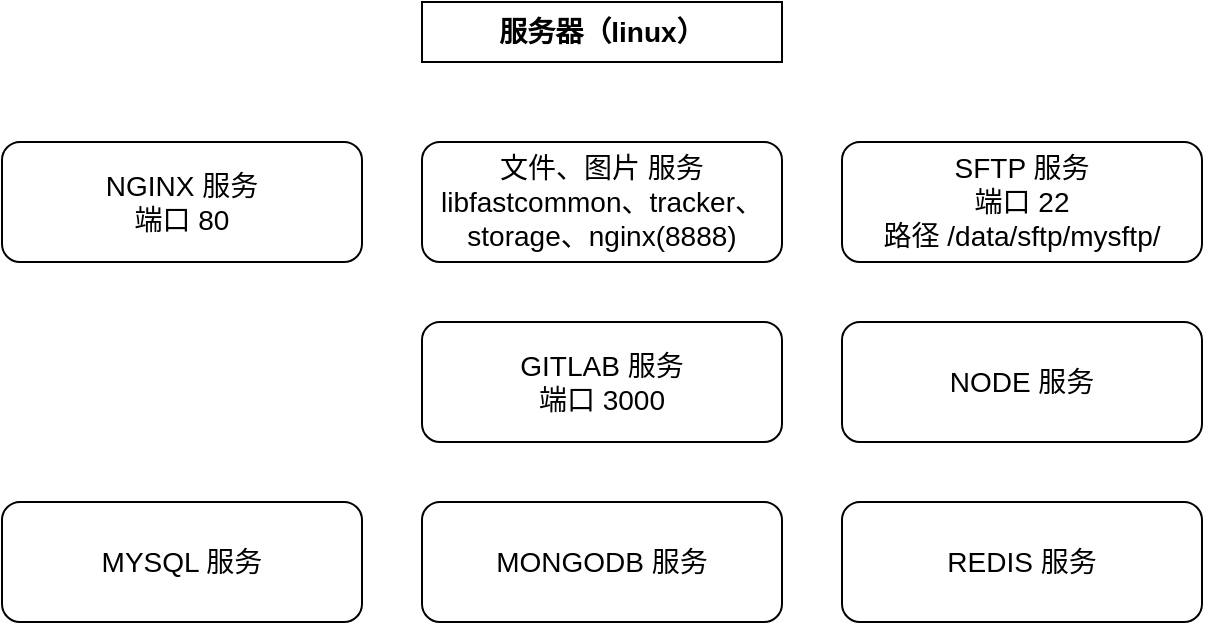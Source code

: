 <mxfile version="11.1.4" type="github"><diagram id="VRQW3Jt0eaMa1CC4UobA" name="Page-1"><mxGraphModel dx="901" dy="631" grid="1" gridSize="10" guides="1" tooltips="1" connect="1" arrows="1" fold="1" page="1" pageScale="1" pageWidth="827" pageHeight="1169" math="0" shadow="0"><root><mxCell id="0"/><mxCell id="1" parent="0"/><mxCell id="4vmc7MduP0g42sPAPMOg-2" value="服务器（linux）" style="rounded=0;whiteSpace=wrap;html=1;fontStyle=1;fontSize=14;" parent="1" vertex="1"><mxGeometry x="280" y="20" width="180" height="30" as="geometry"/></mxCell><mxCell id="4vmc7MduP0g42sPAPMOg-4" value="文件、图片 服务&#10;libfastcommon、tracker、&#10;storage、nginx(8888)" style="rounded=1;whiteSpace=wrap;strokeWidth=1;fontSize=14;fontStyle=0;fontFamily=Helvetica;verticalAlign=middle;horizontal=1;spacing=0;" parent="1" vertex="1"><mxGeometry x="280" y="90" width="180" height="60" as="geometry"/></mxCell><mxCell id="yCcydIhPeO00OU6VGQBU-1" value="SFTP 服务&#10;端口 22&#10;路径 /data/sftp/mysftp/" style="rounded=1;whiteSpace=wrap;strokeWidth=1;fontSize=14;fontStyle=0;fontFamily=Helvetica;verticalAlign=middle;horizontal=1;spacing=0;" vertex="1" parent="1"><mxGeometry x="490" y="90" width="180" height="60" as="geometry"/></mxCell><mxCell id="yCcydIhPeO00OU6VGQBU-2" value="NGINX 服务&#10;端口 80" style="rounded=1;whiteSpace=wrap;strokeWidth=1;fontSize=14;fontStyle=0;fontFamily=Helvetica;verticalAlign=middle;horizontal=1;spacing=0;" vertex="1" parent="1"><mxGeometry x="70" y="90" width="180" height="60" as="geometry"/></mxCell><mxCell id="yCcydIhPeO00OU6VGQBU-3" value="GITLAB 服务&#10;端口 3000" style="rounded=1;whiteSpace=wrap;strokeWidth=1;fontSize=14;fontStyle=0;fontFamily=Helvetica;verticalAlign=middle;horizontal=1;spacing=0;" vertex="1" parent="1"><mxGeometry x="280" y="180" width="180" height="60" as="geometry"/></mxCell><mxCell id="yCcydIhPeO00OU6VGQBU-5" value="NODE 服务" style="rounded=1;whiteSpace=wrap;strokeWidth=1;fontSize=14;fontStyle=0;fontFamily=Helvetica;verticalAlign=middle;horizontal=1;spacing=0;" vertex="1" parent="1"><mxGeometry x="490" y="180" width="180" height="60" as="geometry"/></mxCell><mxCell id="yCcydIhPeO00OU6VGQBU-7" value="REDIS 服务" style="rounded=1;whiteSpace=wrap;strokeWidth=1;fontSize=14;fontStyle=0;fontFamily=Helvetica;verticalAlign=middle;horizontal=1;spacing=0;" vertex="1" parent="1"><mxGeometry x="490" y="270" width="180" height="60" as="geometry"/></mxCell><mxCell id="yCcydIhPeO00OU6VGQBU-8" value="MONGODB 服务" style="rounded=1;whiteSpace=wrap;strokeWidth=1;fontSize=14;fontStyle=0;fontFamily=Helvetica;verticalAlign=middle;horizontal=1;spacing=0;" vertex="1" parent="1"><mxGeometry x="280" y="270" width="180" height="60" as="geometry"/></mxCell><mxCell id="yCcydIhPeO00OU6VGQBU-9" value="MYSQL 服务" style="rounded=1;whiteSpace=wrap;strokeWidth=1;fontSize=14;fontStyle=0;fontFamily=Helvetica;verticalAlign=middle;horizontal=1;spacing=0;" vertex="1" parent="1"><mxGeometry x="70" y="270" width="180" height="60" as="geometry"/></mxCell></root></mxGraphModel></diagram></mxfile>